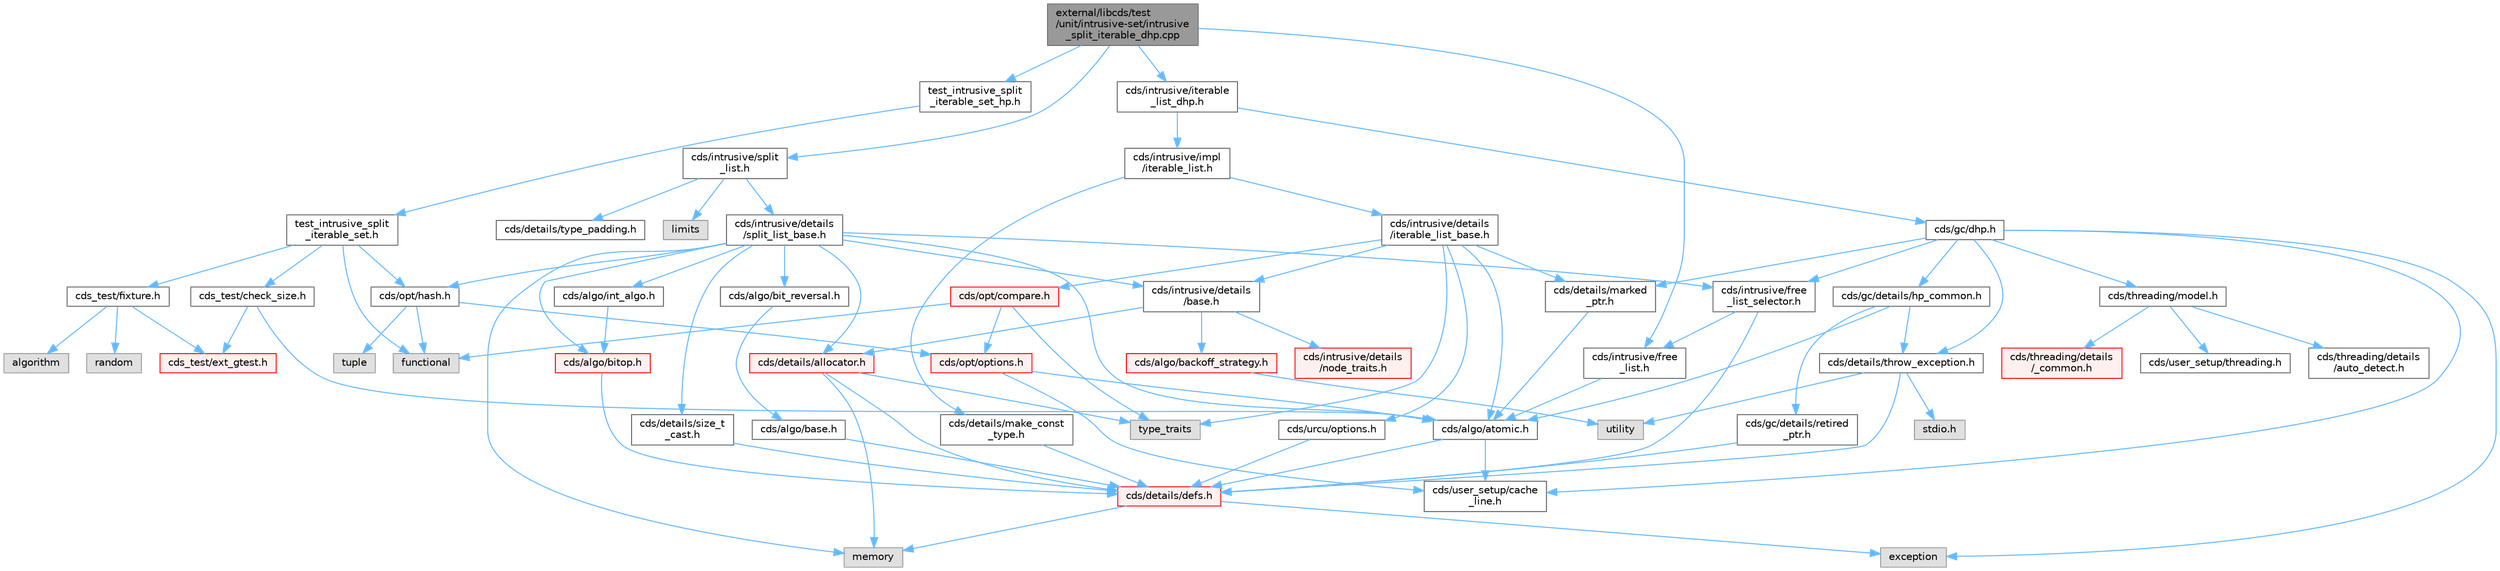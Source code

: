 digraph "external/libcds/test/unit/intrusive-set/intrusive_split_iterable_dhp.cpp"
{
 // LATEX_PDF_SIZE
  bgcolor="transparent";
  edge [fontname=Helvetica,fontsize=10,labelfontname=Helvetica,labelfontsize=10];
  node [fontname=Helvetica,fontsize=10,shape=box,height=0.2,width=0.4];
  Node1 [id="Node000001",label="external/libcds/test\l/unit/intrusive-set/intrusive\l_split_iterable_dhp.cpp",height=0.2,width=0.4,color="gray40", fillcolor="grey60", style="filled", fontcolor="black",tooltip=" "];
  Node1 -> Node2 [id="edge85_Node000001_Node000002",color="steelblue1",style="solid",tooltip=" "];
  Node2 [id="Node000002",label="test_intrusive_split\l_iterable_set_hp.h",height=0.2,width=0.4,color="grey40", fillcolor="white", style="filled",URL="$test__intrusive__split__iterable__set__hp_8h.html",tooltip=" "];
  Node2 -> Node3 [id="edge86_Node000002_Node000003",color="steelblue1",style="solid",tooltip=" "];
  Node3 [id="Node000003",label="test_intrusive_split\l_iterable_set.h",height=0.2,width=0.4,color="grey40", fillcolor="white", style="filled",URL="$test__intrusive__split__iterable__set_8h.html",tooltip=" "];
  Node3 -> Node4 [id="edge87_Node000003_Node000004",color="steelblue1",style="solid",tooltip=" "];
  Node4 [id="Node000004",label="cds_test/check_size.h",height=0.2,width=0.4,color="grey40", fillcolor="white", style="filled",URL="$check__size_8h.html",tooltip=" "];
  Node4 -> Node5 [id="edge88_Node000004_Node000005",color="steelblue1",style="solid",tooltip=" "];
  Node5 [id="Node000005",label="cds_test/ext_gtest.h",height=0.2,width=0.4,color="red", fillcolor="#FFF0F0", style="filled",URL="$ext__gtest_8h.html",tooltip=" "];
  Node4 -> Node7 [id="edge89_Node000004_Node000007",color="steelblue1",style="solid",tooltip=" "];
  Node7 [id="Node000007",label="cds/algo/atomic.h",height=0.2,width=0.4,color="grey40", fillcolor="white", style="filled",URL="$external_2libcds_2cds_2algo_2atomic_8h.html",tooltip=" "];
  Node7 -> Node8 [id="edge90_Node000007_Node000008",color="steelblue1",style="solid",tooltip=" "];
  Node8 [id="Node000008",label="cds/details/defs.h",height=0.2,width=0.4,color="red", fillcolor="#FFF0F0", style="filled",URL="$details_2defs_8h.html",tooltip=" "];
  Node8 -> Node13 [id="edge91_Node000008_Node000013",color="steelblue1",style="solid",tooltip=" "];
  Node13 [id="Node000013",label="exception",height=0.2,width=0.4,color="grey60", fillcolor="#E0E0E0", style="filled",tooltip=" "];
  Node8 -> Node16 [id="edge92_Node000008_Node000016",color="steelblue1",style="solid",tooltip=" "];
  Node16 [id="Node000016",label="memory",height=0.2,width=0.4,color="grey60", fillcolor="#E0E0E0", style="filled",tooltip=" "];
  Node7 -> Node21 [id="edge93_Node000007_Node000021",color="steelblue1",style="solid",tooltip=" "];
  Node21 [id="Node000021",label="cds/user_setup/cache\l_line.h",height=0.2,width=0.4,color="grey40", fillcolor="white", style="filled",URL="$cache__line_8h.html",tooltip="Cache-line size definition"];
  Node3 -> Node22 [id="edge94_Node000003_Node000022",color="steelblue1",style="solid",tooltip=" "];
  Node22 [id="Node000022",label="cds_test/fixture.h",height=0.2,width=0.4,color="grey40", fillcolor="white", style="filled",URL="$fixture_8h.html",tooltip=" "];
  Node22 -> Node5 [id="edge95_Node000022_Node000005",color="steelblue1",style="solid",tooltip=" "];
  Node22 -> Node23 [id="edge96_Node000022_Node000023",color="steelblue1",style="solid",tooltip=" "];
  Node23 [id="Node000023",label="algorithm",height=0.2,width=0.4,color="grey60", fillcolor="#E0E0E0", style="filled",tooltip=" "];
  Node22 -> Node24 [id="edge97_Node000022_Node000024",color="steelblue1",style="solid",tooltip=" "];
  Node24 [id="Node000024",label="random",height=0.2,width=0.4,color="grey60", fillcolor="#E0E0E0", style="filled",tooltip=" "];
  Node3 -> Node25 [id="edge98_Node000003_Node000025",color="steelblue1",style="solid",tooltip=" "];
  Node25 [id="Node000025",label="cds/opt/hash.h",height=0.2,width=0.4,color="grey40", fillcolor="white", style="filled",URL="$external_2libcds_2cds_2opt_2hash_8h.html",tooltip=" "];
  Node25 -> Node26 [id="edge99_Node000025_Node000026",color="steelblue1",style="solid",tooltip=" "];
  Node26 [id="Node000026",label="tuple",height=0.2,width=0.4,color="grey60", fillcolor="#E0E0E0", style="filled",tooltip=" "];
  Node25 -> Node27 [id="edge100_Node000025_Node000027",color="steelblue1",style="solid",tooltip=" "];
  Node27 [id="Node000027",label="functional",height=0.2,width=0.4,color="grey60", fillcolor="#E0E0E0", style="filled",tooltip=" "];
  Node25 -> Node28 [id="edge101_Node000025_Node000028",color="steelblue1",style="solid",tooltip=" "];
  Node28 [id="Node000028",label="cds/opt/options.h",height=0.2,width=0.4,color="red", fillcolor="#FFF0F0", style="filled",URL="$opt_2options_8h.html",tooltip=" "];
  Node28 -> Node21 [id="edge102_Node000028_Node000021",color="steelblue1",style="solid",tooltip=" "];
  Node28 -> Node7 [id="edge103_Node000028_Node000007",color="steelblue1",style="solid",tooltip=" "];
  Node3 -> Node27 [id="edge104_Node000003_Node000027",color="steelblue1",style="solid",tooltip=" "];
  Node1 -> Node46 [id="edge105_Node000001_Node000046",color="steelblue1",style="solid",tooltip=" "];
  Node46 [id="Node000046",label="cds/intrusive/iterable\l_list_dhp.h",height=0.2,width=0.4,color="grey40", fillcolor="white", style="filled",URL="$intrusive_2iterable__list__dhp_8h.html",tooltip=" "];
  Node46 -> Node47 [id="edge106_Node000046_Node000047",color="steelblue1",style="solid",tooltip=" "];
  Node47 [id="Node000047",label="cds/intrusive/impl\l/iterable_list.h",height=0.2,width=0.4,color="grey40", fillcolor="white", style="filled",URL="$intrusive_2impl_2iterable__list_8h.html",tooltip=" "];
  Node47 -> Node48 [id="edge107_Node000047_Node000048",color="steelblue1",style="solid",tooltip=" "];
  Node48 [id="Node000048",label="cds/intrusive/details\l/iterable_list_base.h",height=0.2,width=0.4,color="grey40", fillcolor="white", style="filled",URL="$intrusive_2details_2iterable__list__base_8h.html",tooltip=" "];
  Node48 -> Node49 [id="edge108_Node000048_Node000049",color="steelblue1",style="solid",tooltip=" "];
  Node49 [id="Node000049",label="type_traits",height=0.2,width=0.4,color="grey60", fillcolor="#E0E0E0", style="filled",tooltip=" "];
  Node48 -> Node50 [id="edge109_Node000048_Node000050",color="steelblue1",style="solid",tooltip=" "];
  Node50 [id="Node000050",label="cds/intrusive/details\l/base.h",height=0.2,width=0.4,color="grey40", fillcolor="white", style="filled",URL="$external_2libcds_2cds_2intrusive_2details_2base_8h.html",tooltip=" "];
  Node50 -> Node51 [id="edge110_Node000050_Node000051",color="steelblue1",style="solid",tooltip=" "];
  Node51 [id="Node000051",label="cds/intrusive/details\l/node_traits.h",height=0.2,width=0.4,color="red", fillcolor="#FFF0F0", style="filled",URL="$node__traits_8h.html",tooltip=" "];
  Node50 -> Node53 [id="edge111_Node000050_Node000053",color="steelblue1",style="solid",tooltip=" "];
  Node53 [id="Node000053",label="cds/details/allocator.h",height=0.2,width=0.4,color="red", fillcolor="#FFF0F0", style="filled",URL="$external_2libcds_2cds_2details_2allocator_8h.html",tooltip=" "];
  Node53 -> Node49 [id="edge112_Node000053_Node000049",color="steelblue1",style="solid",tooltip=" "];
  Node53 -> Node16 [id="edge113_Node000053_Node000016",color="steelblue1",style="solid",tooltip=" "];
  Node53 -> Node8 [id="edge114_Node000053_Node000008",color="steelblue1",style="solid",tooltip=" "];
  Node50 -> Node54 [id="edge115_Node000050_Node000054",color="steelblue1",style="solid",tooltip=" "];
  Node54 [id="Node000054",label="cds/algo/backoff_strategy.h",height=0.2,width=0.4,color="red", fillcolor="#FFF0F0", style="filled",URL="$backoff__strategy_8h.html",tooltip=" "];
  Node54 -> Node45 [id="edge116_Node000054_Node000045",color="steelblue1",style="solid",tooltip=" "];
  Node45 [id="Node000045",label="utility",height=0.2,width=0.4,color="grey60", fillcolor="#E0E0E0", style="filled",tooltip=" "];
  Node48 -> Node58 [id="edge117_Node000048_Node000058",color="steelblue1",style="solid",tooltip=" "];
  Node58 [id="Node000058",label="cds/opt/compare.h",height=0.2,width=0.4,color="red", fillcolor="#FFF0F0", style="filled",URL="$external_2libcds_2cds_2opt_2compare_8h.html",tooltip=" "];
  Node58 -> Node49 [id="edge118_Node000058_Node000049",color="steelblue1",style="solid",tooltip=" "];
  Node58 -> Node27 [id="edge119_Node000058_Node000027",color="steelblue1",style="solid",tooltip=" "];
  Node58 -> Node28 [id="edge120_Node000058_Node000028",color="steelblue1",style="solid",tooltip=" "];
  Node48 -> Node7 [id="edge121_Node000048_Node000007",color="steelblue1",style="solid",tooltip=" "];
  Node48 -> Node59 [id="edge122_Node000048_Node000059",color="steelblue1",style="solid",tooltip=" "];
  Node59 [id="Node000059",label="cds/details/marked\l_ptr.h",height=0.2,width=0.4,color="grey40", fillcolor="white", style="filled",URL="$marked__ptr_8h.html",tooltip=" "];
  Node59 -> Node7 [id="edge123_Node000059_Node000007",color="steelblue1",style="solid",tooltip=" "];
  Node48 -> Node60 [id="edge124_Node000048_Node000060",color="steelblue1",style="solid",tooltip=" "];
  Node60 [id="Node000060",label="cds/urcu/options.h",height=0.2,width=0.4,color="grey40", fillcolor="white", style="filled",URL="$urcu_2options_8h.html",tooltip=" "];
  Node60 -> Node8 [id="edge125_Node000060_Node000008",color="steelblue1",style="solid",tooltip=" "];
  Node47 -> Node61 [id="edge126_Node000047_Node000061",color="steelblue1",style="solid",tooltip=" "];
  Node61 [id="Node000061",label="cds/details/make_const\l_type.h",height=0.2,width=0.4,color="grey40", fillcolor="white", style="filled",URL="$make__const__type_8h.html",tooltip=" "];
  Node61 -> Node8 [id="edge127_Node000061_Node000008",color="steelblue1",style="solid",tooltip=" "];
  Node46 -> Node62 [id="edge128_Node000046_Node000062",color="steelblue1",style="solid",tooltip=" "];
  Node62 [id="Node000062",label="cds/gc/dhp.h",height=0.2,width=0.4,color="grey40", fillcolor="white", style="filled",URL="$dhp_8h.html",tooltip=" "];
  Node62 -> Node13 [id="edge129_Node000062_Node000013",color="steelblue1",style="solid",tooltip=" "];
  Node62 -> Node63 [id="edge130_Node000062_Node000063",color="steelblue1",style="solid",tooltip=" "];
  Node63 [id="Node000063",label="cds/gc/details/hp_common.h",height=0.2,width=0.4,color="grey40", fillcolor="white", style="filled",URL="$hp__common_8h.html",tooltip=" "];
  Node63 -> Node7 [id="edge131_Node000063_Node000007",color="steelblue1",style="solid",tooltip=" "];
  Node63 -> Node64 [id="edge132_Node000063_Node000064",color="steelblue1",style="solid",tooltip=" "];
  Node64 [id="Node000064",label="cds/gc/details/retired\l_ptr.h",height=0.2,width=0.4,color="grey40", fillcolor="white", style="filled",URL="$retired__ptr_8h.html",tooltip=" "];
  Node64 -> Node8 [id="edge133_Node000064_Node000008",color="steelblue1",style="solid",tooltip=" "];
  Node63 -> Node43 [id="edge134_Node000063_Node000043",color="steelblue1",style="solid",tooltip=" "];
  Node43 [id="Node000043",label="cds/details/throw_exception.h",height=0.2,width=0.4,color="grey40", fillcolor="white", style="filled",URL="$throw__exception_8h.html",tooltip=" "];
  Node43 -> Node8 [id="edge135_Node000043_Node000008",color="steelblue1",style="solid",tooltip=" "];
  Node43 -> Node44 [id="edge136_Node000043_Node000044",color="steelblue1",style="solid",tooltip=" "];
  Node44 [id="Node000044",label="stdio.h",height=0.2,width=0.4,color="grey60", fillcolor="#E0E0E0", style="filled",tooltip=" "];
  Node43 -> Node45 [id="edge137_Node000043_Node000045",color="steelblue1",style="solid",tooltip=" "];
  Node62 -> Node65 [id="edge138_Node000062_Node000065",color="steelblue1",style="solid",tooltip=" "];
  Node65 [id="Node000065",label="cds/threading/model.h",height=0.2,width=0.4,color="grey40", fillcolor="white", style="filled",URL="$model_8h.html",tooltip=" "];
  Node65 -> Node66 [id="edge139_Node000065_Node000066",color="steelblue1",style="solid",tooltip=" "];
  Node66 [id="Node000066",label="cds/threading/details\l/_common.h",height=0.2,width=0.4,color="red", fillcolor="#FFF0F0", style="filled",URL="$__common_8h.html",tooltip=" "];
  Node65 -> Node75 [id="edge140_Node000065_Node000075",color="steelblue1",style="solid",tooltip=" "];
  Node75 [id="Node000075",label="cds/user_setup/threading.h",height=0.2,width=0.4,color="grey40", fillcolor="white", style="filled",URL="$external_2libcds_2cds_2user__setup_2threading_8h.html",tooltip=" "];
  Node65 -> Node76 [id="edge141_Node000065_Node000076",color="steelblue1",style="solid",tooltip=" "];
  Node76 [id="Node000076",label="cds/threading/details\l/auto_detect.h",height=0.2,width=0.4,color="grey40", fillcolor="white", style="filled",URL="$auto__detect_8h.html",tooltip=" "];
  Node62 -> Node77 [id="edge142_Node000062_Node000077",color="steelblue1",style="solid",tooltip=" "];
  Node77 [id="Node000077",label="cds/intrusive/free\l_list_selector.h",height=0.2,width=0.4,color="grey40", fillcolor="white", style="filled",URL="$free__list__selector_8h.html",tooltip=" "];
  Node77 -> Node8 [id="edge143_Node000077_Node000008",color="steelblue1",style="solid",tooltip=" "];
  Node77 -> Node78 [id="edge144_Node000077_Node000078",color="steelblue1",style="solid",tooltip=" "];
  Node78 [id="Node000078",label="cds/intrusive/free\l_list.h",height=0.2,width=0.4,color="grey40", fillcolor="white", style="filled",URL="$free__list_8h.html",tooltip=" "];
  Node78 -> Node7 [id="edge145_Node000078_Node000007",color="steelblue1",style="solid",tooltip=" "];
  Node62 -> Node43 [id="edge146_Node000062_Node000043",color="steelblue1",style="solid",tooltip=" "];
  Node62 -> Node59 [id="edge147_Node000062_Node000059",color="steelblue1",style="solid",tooltip=" "];
  Node62 -> Node21 [id="edge148_Node000062_Node000021",color="steelblue1",style="solid",tooltip=" "];
  Node1 -> Node79 [id="edge149_Node000001_Node000079",color="steelblue1",style="solid",tooltip=" "];
  Node79 [id="Node000079",label="cds/intrusive/split\l_list.h",height=0.2,width=0.4,color="grey40", fillcolor="white", style="filled",URL="$split__list_8h.html",tooltip=" "];
  Node79 -> Node80 [id="edge150_Node000079_Node000080",color="steelblue1",style="solid",tooltip=" "];
  Node80 [id="Node000080",label="limits",height=0.2,width=0.4,color="grey60", fillcolor="#E0E0E0", style="filled",tooltip=" "];
  Node79 -> Node81 [id="edge151_Node000079_Node000081",color="steelblue1",style="solid",tooltip=" "];
  Node81 [id="Node000081",label="cds/intrusive/details\l/split_list_base.h",height=0.2,width=0.4,color="grey40", fillcolor="white", style="filled",URL="$intrusive_2details_2split__list__base_8h.html",tooltip=" "];
  Node81 -> Node50 [id="edge152_Node000081_Node000050",color="steelblue1",style="solid",tooltip=" "];
  Node81 -> Node7 [id="edge153_Node000081_Node000007",color="steelblue1",style="solid",tooltip=" "];
  Node81 -> Node82 [id="edge154_Node000081_Node000082",color="steelblue1",style="solid",tooltip=" "];
  Node82 [id="Node000082",label="cds/algo/bit_reversal.h",height=0.2,width=0.4,color="grey40", fillcolor="white", style="filled",URL="$bit__reversal_8h.html",tooltip=" "];
  Node82 -> Node74 [id="edge155_Node000082_Node000074",color="steelblue1",style="solid",tooltip=" "];
  Node74 [id="Node000074",label="cds/algo/base.h",height=0.2,width=0.4,color="grey40", fillcolor="white", style="filled",URL="$external_2libcds_2cds_2algo_2base_8h.html",tooltip=" "];
  Node74 -> Node8 [id="edge156_Node000074_Node000008",color="steelblue1",style="solid",tooltip=" "];
  Node81 -> Node53 [id="edge157_Node000081_Node000053",color="steelblue1",style="solid",tooltip=" "];
  Node81 -> Node36 [id="edge158_Node000081_Node000036",color="steelblue1",style="solid",tooltip=" "];
  Node36 [id="Node000036",label="cds/algo/int_algo.h",height=0.2,width=0.4,color="grey40", fillcolor="white", style="filled",URL="$int__algo_8h.html",tooltip=" "];
  Node36 -> Node37 [id="edge159_Node000036_Node000037",color="steelblue1",style="solid",tooltip=" "];
  Node37 [id="Node000037",label="cds/algo/bitop.h",height=0.2,width=0.4,color="red", fillcolor="#FFF0F0", style="filled",URL="$algo_2bitop_8h.html",tooltip=" "];
  Node37 -> Node8 [id="edge160_Node000037_Node000008",color="steelblue1",style="solid",tooltip=" "];
  Node81 -> Node37 [id="edge161_Node000081_Node000037",color="steelblue1",style="solid",tooltip=" "];
  Node81 -> Node25 [id="edge162_Node000081_Node000025",color="steelblue1",style="solid",tooltip=" "];
  Node81 -> Node77 [id="edge163_Node000081_Node000077",color="steelblue1",style="solid",tooltip=" "];
  Node81 -> Node83 [id="edge164_Node000081_Node000083",color="steelblue1",style="solid",tooltip=" "];
  Node83 [id="Node000083",label="cds/details/size_t\l_cast.h",height=0.2,width=0.4,color="grey40", fillcolor="white", style="filled",URL="$size__t__cast_8h.html",tooltip=" "];
  Node83 -> Node8 [id="edge165_Node000083_Node000008",color="steelblue1",style="solid",tooltip=" "];
  Node81 -> Node16 [id="edge166_Node000081_Node000016",color="steelblue1",style="solid",tooltip=" "];
  Node79 -> Node84 [id="edge167_Node000079_Node000084",color="steelblue1",style="solid",tooltip=" "];
  Node84 [id="Node000084",label="cds/details/type_padding.h",height=0.2,width=0.4,color="grey40", fillcolor="white", style="filled",URL="$type__padding_8h.html",tooltip=" "];
  Node1 -> Node78 [id="edge168_Node000001_Node000078",color="steelblue1",style="solid",tooltip=" "];
}
